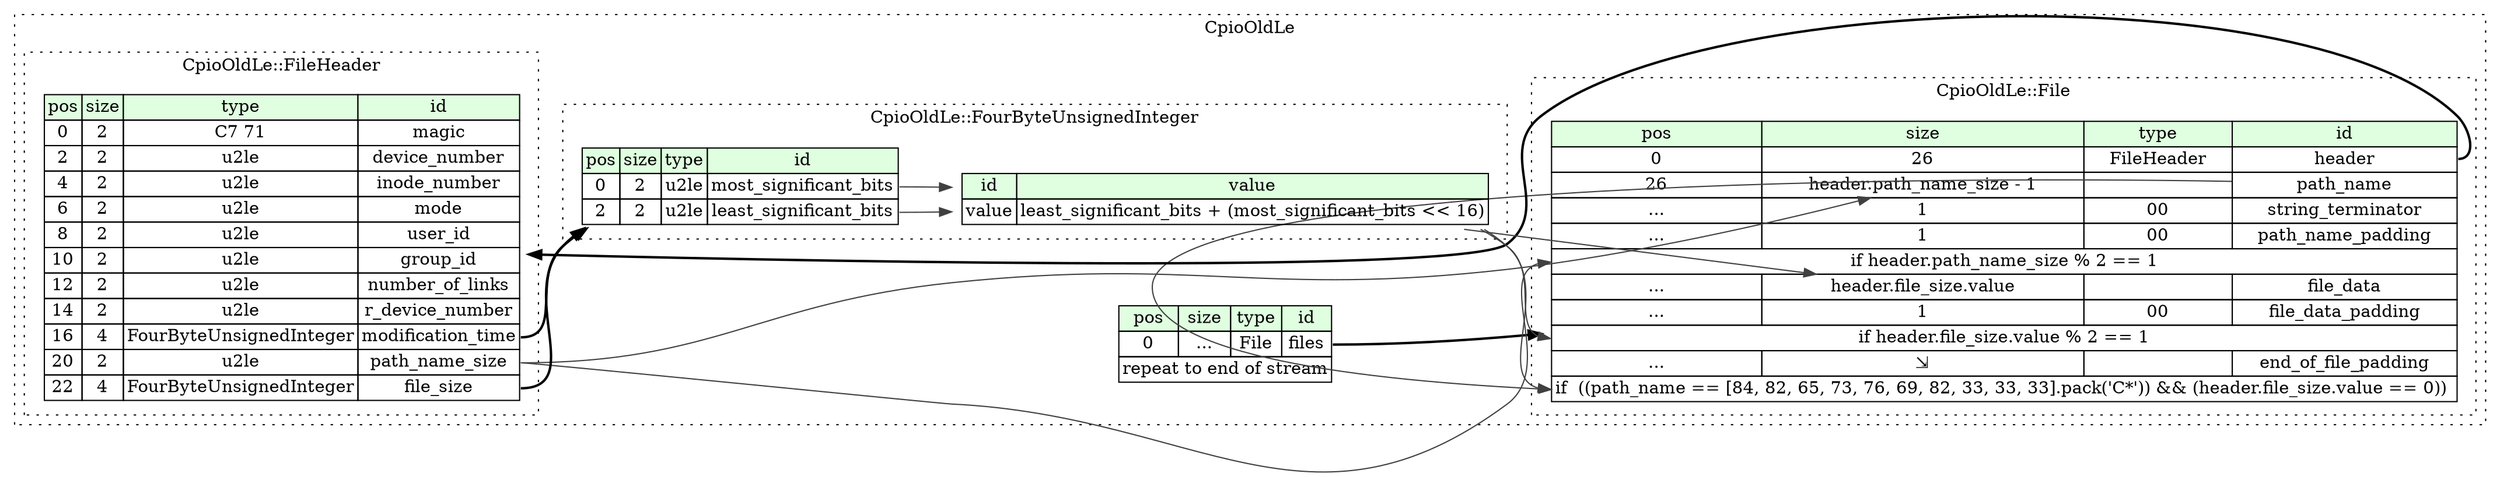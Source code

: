 digraph {
	rankdir=LR;
	node [shape=plaintext];
	subgraph cluster__cpio_old_le {
		label="CpioOldLe";
		graph[style=dotted];

		cpio_old_le__seq [label=<<TABLE BORDER="0" CELLBORDER="1" CELLSPACING="0">
			<TR><TD BGCOLOR="#E0FFE0">pos</TD><TD BGCOLOR="#E0FFE0">size</TD><TD BGCOLOR="#E0FFE0">type</TD><TD BGCOLOR="#E0FFE0">id</TD></TR>
			<TR><TD PORT="files_pos">0</TD><TD PORT="files_size">...</TD><TD>File</TD><TD PORT="files_type">files</TD></TR>
			<TR><TD COLSPAN="4" PORT="files__repeat">repeat to end of stream</TD></TR>
		</TABLE>>];
		subgraph cluster__file {
			label="CpioOldLe::File";
			graph[style=dotted];

			file__seq [label=<<TABLE BORDER="0" CELLBORDER="1" CELLSPACING="0">
				<TR><TD BGCOLOR="#E0FFE0">pos</TD><TD BGCOLOR="#E0FFE0">size</TD><TD BGCOLOR="#E0FFE0">type</TD><TD BGCOLOR="#E0FFE0">id</TD></TR>
				<TR><TD PORT="header_pos">0</TD><TD PORT="header_size">26</TD><TD>FileHeader</TD><TD PORT="header_type">header</TD></TR>
				<TR><TD PORT="path_name_pos">26</TD><TD PORT="path_name_size">header.path_name_size - 1</TD><TD></TD><TD PORT="path_name_type">path_name</TD></TR>
				<TR><TD PORT="string_terminator_pos">...</TD><TD PORT="string_terminator_size">1</TD><TD>00</TD><TD PORT="string_terminator_type">string_terminator</TD></TR>
				<TR><TD PORT="path_name_padding_pos">...</TD><TD PORT="path_name_padding_size">1</TD><TD>00</TD><TD PORT="path_name_padding_type">path_name_padding</TD></TR>
				<TR><TD COLSPAN="4" PORT="path_name_padding__if">if header.path_name_size % 2 == 1</TD></TR>
				<TR><TD PORT="file_data_pos">...</TD><TD PORT="file_data_size">header.file_size.value</TD><TD></TD><TD PORT="file_data_type">file_data</TD></TR>
				<TR><TD PORT="file_data_padding_pos">...</TD><TD PORT="file_data_padding_size">1</TD><TD>00</TD><TD PORT="file_data_padding_type">file_data_padding</TD></TR>
				<TR><TD COLSPAN="4" PORT="file_data_padding__if">if header.file_size.value % 2 == 1</TD></TR>
				<TR><TD PORT="end_of_file_padding_pos">...</TD><TD PORT="end_of_file_padding_size">⇲</TD><TD></TD><TD PORT="end_of_file_padding_type">end_of_file_padding</TD></TR>
				<TR><TD COLSPAN="4" PORT="end_of_file_padding__if">if  ((path_name == [84, 82, 65, 73, 76, 69, 82, 33, 33, 33].pack('C*')) &amp;&amp; (header.file_size.value == 0)) </TD></TR>
			</TABLE>>];
		}
		subgraph cluster__file_header {
			label="CpioOldLe::FileHeader";
			graph[style=dotted];

			file_header__seq [label=<<TABLE BORDER="0" CELLBORDER="1" CELLSPACING="0">
				<TR><TD BGCOLOR="#E0FFE0">pos</TD><TD BGCOLOR="#E0FFE0">size</TD><TD BGCOLOR="#E0FFE0">type</TD><TD BGCOLOR="#E0FFE0">id</TD></TR>
				<TR><TD PORT="magic_pos">0</TD><TD PORT="magic_size">2</TD><TD>C7 71</TD><TD PORT="magic_type">magic</TD></TR>
				<TR><TD PORT="device_number_pos">2</TD><TD PORT="device_number_size">2</TD><TD>u2le</TD><TD PORT="device_number_type">device_number</TD></TR>
				<TR><TD PORT="inode_number_pos">4</TD><TD PORT="inode_number_size">2</TD><TD>u2le</TD><TD PORT="inode_number_type">inode_number</TD></TR>
				<TR><TD PORT="mode_pos">6</TD><TD PORT="mode_size">2</TD><TD>u2le</TD><TD PORT="mode_type">mode</TD></TR>
				<TR><TD PORT="user_id_pos">8</TD><TD PORT="user_id_size">2</TD><TD>u2le</TD><TD PORT="user_id_type">user_id</TD></TR>
				<TR><TD PORT="group_id_pos">10</TD><TD PORT="group_id_size">2</TD><TD>u2le</TD><TD PORT="group_id_type">group_id</TD></TR>
				<TR><TD PORT="number_of_links_pos">12</TD><TD PORT="number_of_links_size">2</TD><TD>u2le</TD><TD PORT="number_of_links_type">number_of_links</TD></TR>
				<TR><TD PORT="r_device_number_pos">14</TD><TD PORT="r_device_number_size">2</TD><TD>u2le</TD><TD PORT="r_device_number_type">r_device_number</TD></TR>
				<TR><TD PORT="modification_time_pos">16</TD><TD PORT="modification_time_size">4</TD><TD>FourByteUnsignedInteger</TD><TD PORT="modification_time_type">modification_time</TD></TR>
				<TR><TD PORT="path_name_size_pos">20</TD><TD PORT="path_name_size_size">2</TD><TD>u2le</TD><TD PORT="path_name_size_type">path_name_size</TD></TR>
				<TR><TD PORT="file_size_pos">22</TD><TD PORT="file_size_size">4</TD><TD>FourByteUnsignedInteger</TD><TD PORT="file_size_type">file_size</TD></TR>
			</TABLE>>];
		}
		subgraph cluster__four_byte_unsigned_integer {
			label="CpioOldLe::FourByteUnsignedInteger";
			graph[style=dotted];

			four_byte_unsigned_integer__seq [label=<<TABLE BORDER="0" CELLBORDER="1" CELLSPACING="0">
				<TR><TD BGCOLOR="#E0FFE0">pos</TD><TD BGCOLOR="#E0FFE0">size</TD><TD BGCOLOR="#E0FFE0">type</TD><TD BGCOLOR="#E0FFE0">id</TD></TR>
				<TR><TD PORT="most_significant_bits_pos">0</TD><TD PORT="most_significant_bits_size">2</TD><TD>u2le</TD><TD PORT="most_significant_bits_type">most_significant_bits</TD></TR>
				<TR><TD PORT="least_significant_bits_pos">2</TD><TD PORT="least_significant_bits_size">2</TD><TD>u2le</TD><TD PORT="least_significant_bits_type">least_significant_bits</TD></TR>
			</TABLE>>];
			four_byte_unsigned_integer__inst__value [label=<<TABLE BORDER="0" CELLBORDER="1" CELLSPACING="0">
				<TR><TD BGCOLOR="#E0FFE0">id</TD><TD BGCOLOR="#E0FFE0">value</TD></TR>
				<TR><TD>value</TD><TD>least_significant_bits + (most_significant_bits &lt;&lt; 16)</TD></TR>
			</TABLE>>];
		}
	}
	cpio_old_le__seq:files_type -> file__seq [style=bold];
	file__seq:header_type -> file_header__seq [style=bold];
	file_header__seq:path_name_size_type -> file__seq:path_name_size [color="#404040"];
	file_header__seq:path_name_size_type -> file__seq:path_name_padding__if [color="#404040"];
	four_byte_unsigned_integer__inst__value:value_type -> file__seq:file_data_size [color="#404040"];
	four_byte_unsigned_integer__inst__value:value_type -> file__seq:file_data_padding__if [color="#404040"];
	file__seq:path_name_type -> file__seq:end_of_file_padding__if [color="#404040"];
	four_byte_unsigned_integer__inst__value:value_type -> file__seq:end_of_file_padding__if [color="#404040"];
	file_header__seq:modification_time_type -> four_byte_unsigned_integer__seq [style=bold];
	file_header__seq:file_size_type -> four_byte_unsigned_integer__seq [style=bold];
	four_byte_unsigned_integer__seq:least_significant_bits_type -> four_byte_unsigned_integer__inst__value [color="#404040"];
	four_byte_unsigned_integer__seq:most_significant_bits_type -> four_byte_unsigned_integer__inst__value [color="#404040"];
}
